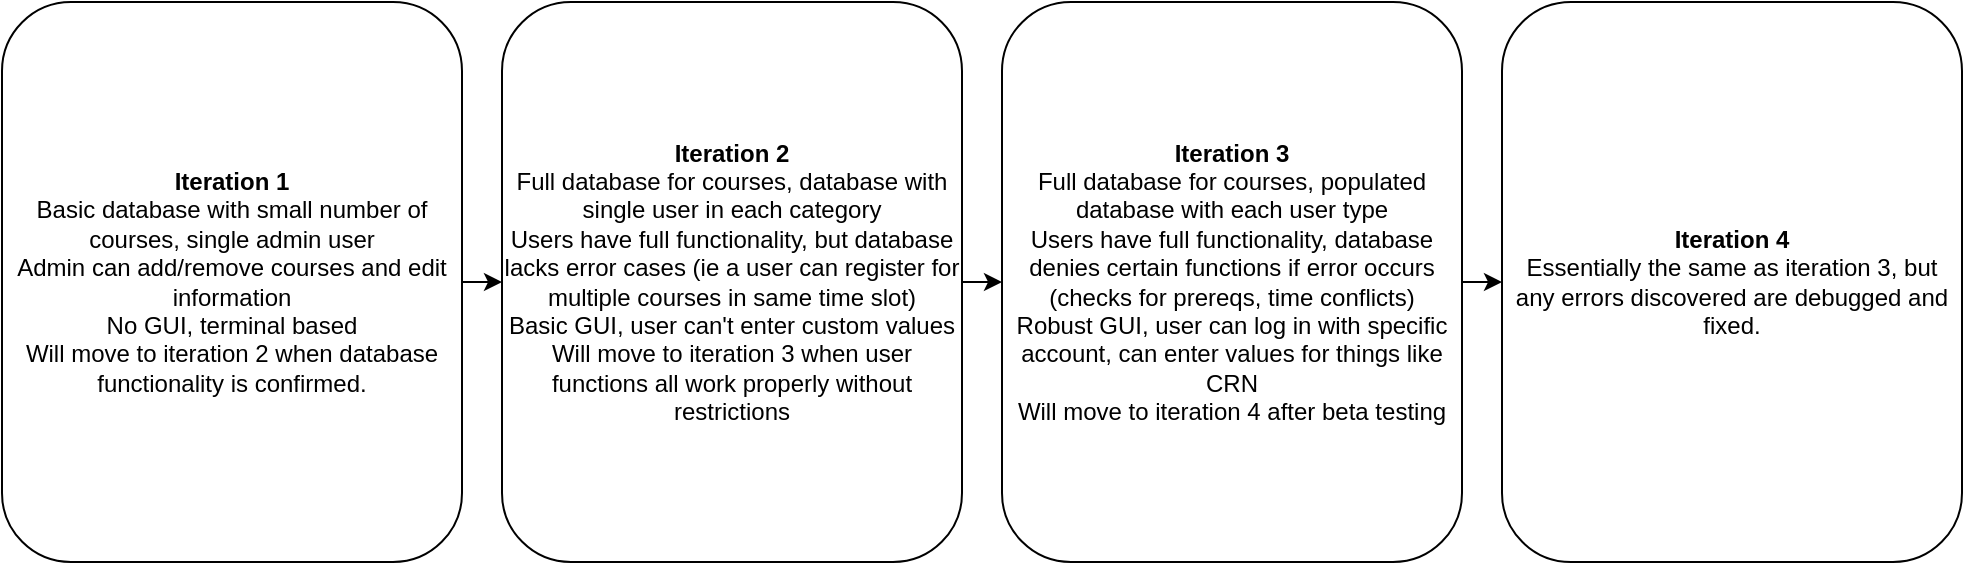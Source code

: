 <mxfile version="13.2.4" type="google"><diagram id="C5RBs43oDa-KdzZeNtuy" name="Page-1"><mxGraphModel dx="2062" dy="1160" grid="1" gridSize="10" guides="1" tooltips="1" connect="1" arrows="1" fold="1" page="1" pageScale="1" pageWidth="827" pageHeight="1169" math="0" shadow="0"><root><mxCell id="WIyWlLk6GJQsqaUBKTNV-0"/><mxCell id="WIyWlLk6GJQsqaUBKTNV-1" parent="WIyWlLk6GJQsqaUBKTNV-0"/><mxCell id="Rq4WPjlXdRwGc0nrmLRj-4" style="edgeStyle=orthogonalEdgeStyle;rounded=0;orthogonalLoop=1;jettySize=auto;html=1;exitX=1;exitY=0.5;exitDx=0;exitDy=0;entryX=0;entryY=0.5;entryDx=0;entryDy=0;" edge="1" parent="WIyWlLk6GJQsqaUBKTNV-1" source="Rq4WPjlXdRwGc0nrmLRj-0" target="Rq4WPjlXdRwGc0nrmLRj-1"><mxGeometry relative="1" as="geometry"/></mxCell><mxCell id="Rq4WPjlXdRwGc0nrmLRj-0" value="&lt;b&gt;Iteration 1&lt;/b&gt;&lt;br&gt;Basic database with small number of courses, single admin user&lt;br&gt;Admin can add/remove courses and edit information&lt;br&gt;No GUI, terminal based&lt;br&gt;Will move to iteration 2 when database functionality is confirmed." style="rounded=1;whiteSpace=wrap;html=1;" vertex="1" parent="WIyWlLk6GJQsqaUBKTNV-1"><mxGeometry x="10" y="350" width="230" height="280" as="geometry"/></mxCell><mxCell id="Rq4WPjlXdRwGc0nrmLRj-5" style="edgeStyle=orthogonalEdgeStyle;rounded=0;orthogonalLoop=1;jettySize=auto;html=1;exitX=1;exitY=0.5;exitDx=0;exitDy=0;entryX=0;entryY=0.5;entryDx=0;entryDy=0;" edge="1" parent="WIyWlLk6GJQsqaUBKTNV-1" source="Rq4WPjlXdRwGc0nrmLRj-1" target="Rq4WPjlXdRwGc0nrmLRj-2"><mxGeometry relative="1" as="geometry"/></mxCell><mxCell id="Rq4WPjlXdRwGc0nrmLRj-1" value="&lt;b&gt;Iteration 2&lt;/b&gt;&lt;br&gt;Full database for courses, database with single user in each category&lt;br&gt;Users have full functionality, but database lacks error cases (ie a user can register for multiple courses in same time slot)&lt;br&gt;Basic GUI, user can't enter custom values&lt;br&gt;Will move to iteration 3 when user functions all work properly without restrictions" style="rounded=1;whiteSpace=wrap;html=1;" vertex="1" parent="WIyWlLk6GJQsqaUBKTNV-1"><mxGeometry x="260" y="350" width="230" height="280" as="geometry"/></mxCell><mxCell id="Rq4WPjlXdRwGc0nrmLRj-6" style="edgeStyle=orthogonalEdgeStyle;rounded=0;orthogonalLoop=1;jettySize=auto;html=1;exitX=1;exitY=0.5;exitDx=0;exitDy=0;entryX=0;entryY=0.5;entryDx=0;entryDy=0;" edge="1" parent="WIyWlLk6GJQsqaUBKTNV-1" source="Rq4WPjlXdRwGc0nrmLRj-2" target="Rq4WPjlXdRwGc0nrmLRj-3"><mxGeometry relative="1" as="geometry"/></mxCell><mxCell id="Rq4WPjlXdRwGc0nrmLRj-2" value="&lt;b&gt;Iteration 3&lt;/b&gt;&lt;br&gt;Full database for courses, populated database with each user type&lt;br&gt;Users have full functionality, database denies certain functions if error occurs (checks for prereqs, time conflicts)&lt;br&gt;Robust GUI, user can log in with specific account, can enter values for things like CRN&lt;br&gt;Will move to iteration 4 after beta testing" style="rounded=1;whiteSpace=wrap;html=1;" vertex="1" parent="WIyWlLk6GJQsqaUBKTNV-1"><mxGeometry x="510" y="350" width="230" height="280" as="geometry"/></mxCell><mxCell id="Rq4WPjlXdRwGc0nrmLRj-3" value="&lt;b&gt;Iteration 4&lt;/b&gt;&lt;br&gt;Essentially the same as iteration 3, but any errors discovered are debugged and fixed." style="rounded=1;whiteSpace=wrap;html=1;" vertex="1" parent="WIyWlLk6GJQsqaUBKTNV-1"><mxGeometry x="760" y="350" width="230" height="280" as="geometry"/></mxCell></root></mxGraphModel></diagram></mxfile>